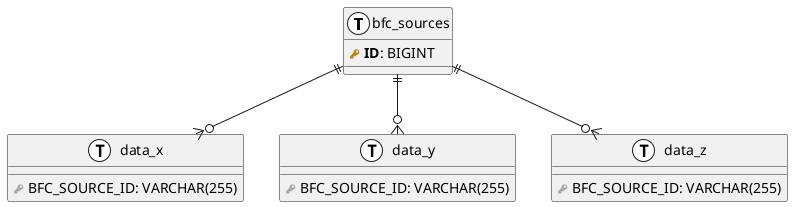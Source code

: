 @startuml asd

!define primary_key(x) <b><color:#b8861b><&key></color> x</b>
!define foreign_key(x) <color:#aaaaaa><&key></color> x
!define column(x) <color:#00ff00><&media-record></color> x
!define table(x) entity x << (T, white) >>

table( bfc_sources ) {
  primary_key( ID ): BIGINT 
}

table( data_x ) {
  foreign_key( BFC_SOURCE_ID ): VARCHAR(255) 
}

table( data_y ) {
  foreign_key( BFC_SOURCE_ID ): VARCHAR(255) 
}

table( data_z ) {
  foreign_key( BFC_SOURCE_ID ): VARCHAR(255) 
}

bfc_sources ||--o{ data_x
bfc_sources ||--o{ data_y
bfc_sources ||--o{ data_z

@enduml
